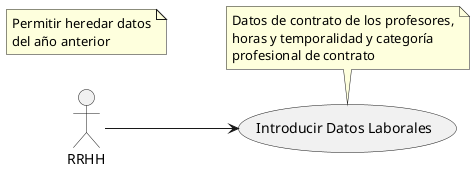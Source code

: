 @startuml
left to right direction

actor "RRHH" as rrhh

usecase "Introducir Datos Laborales" as datosLab
note top of datosLab
    Datos de contrato de los profesores,
    horas y temporalidad y categoría
    profesional de contrato
end note

note "Permitir heredar datos\ndel año anterior" as notaDatosLab

rrhh --> datosLab
@enduml